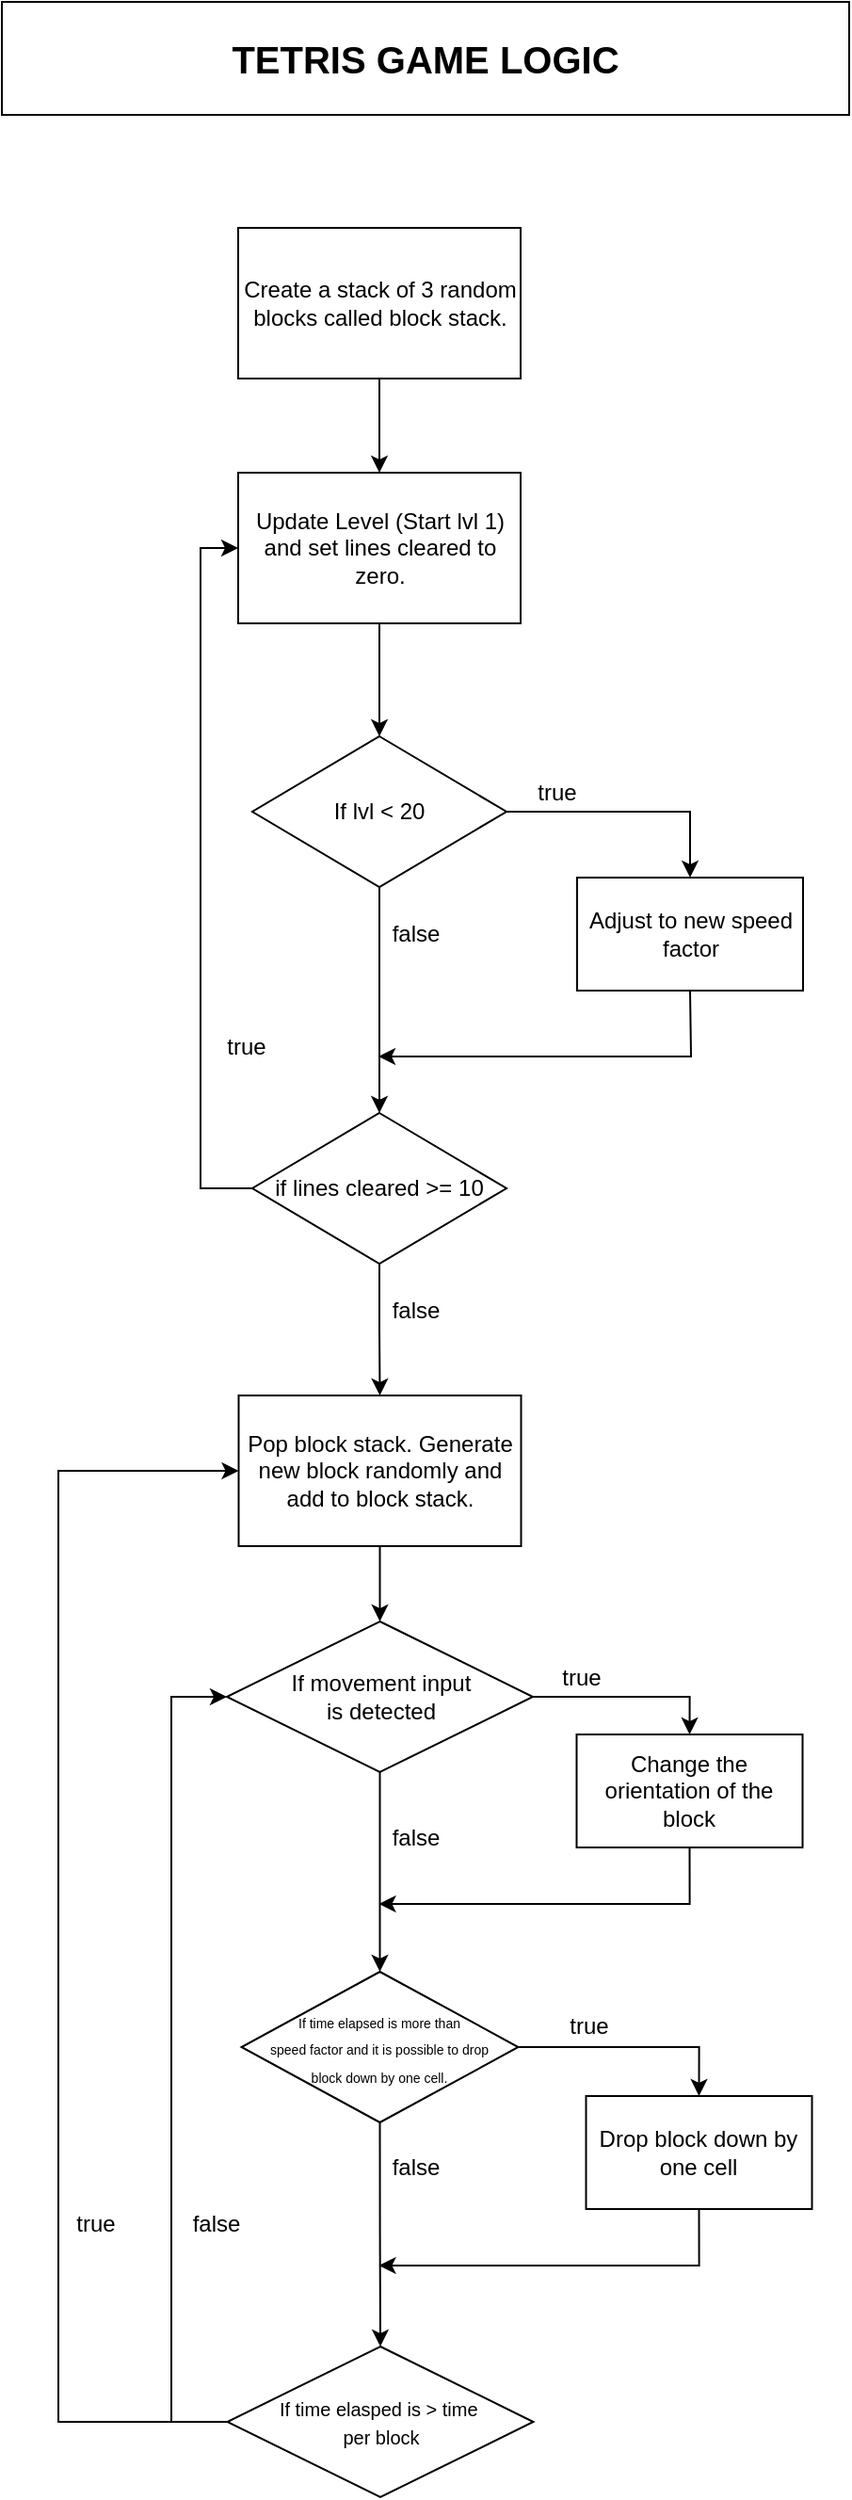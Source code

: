 <mxfile version="22.1.21" type="google">
  <diagram name="Page-1" id="4jWZn-IS9bFXkYtYQ4hD">
    <mxGraphModel grid="1" page="1" gridSize="10" guides="1" tooltips="1" connect="1" arrows="1" fold="1" pageScale="1" pageWidth="850" pageHeight="1400" math="0" shadow="0">
      <root>
        <mxCell id="0" />
        <mxCell id="1" parent="0" />
        <mxCell id="bFoNlKLa_pDC-fMW51fo-2" value="&lt;b&gt;&lt;font style=&quot;font-size: 20px;&quot;&gt;TETRIS GAME LOGIC&lt;/font&gt;&lt;/b&gt;" style="rounded=0;whiteSpace=wrap;html=1;" vertex="1" parent="1">
          <mxGeometry x="200" y="40" width="450" height="60" as="geometry" />
        </mxCell>
        <mxCell id="5ZTN5Qwvx3IPfLUutRfG-39" value="" style="group" connectable="0" vertex="1" parent="1">
          <mxGeometry x="220" y="160" width="410.25" height="1205" as="geometry" />
        </mxCell>
        <mxCell id="bFoNlKLa_pDC-fMW51fo-1" value="Update Level (Start lvl 1)&lt;br&gt;and set lines cleared to zero." style="rounded=0;whiteSpace=wrap;html=1;" vertex="1" parent="5ZTN5Qwvx3IPfLUutRfG-39">
          <mxGeometry x="105.5" y="130" width="150" height="80" as="geometry" />
        </mxCell>
        <mxCell id="bFoNlKLa_pDC-fMW51fo-3" value="" style="endArrow=classic;html=1;rounded=0;exitX=0.5;exitY=1;exitDx=0;exitDy=0;entryX=0.5;entryY=0;entryDx=0;entryDy=0;" edge="1" parent="5ZTN5Qwvx3IPfLUutRfG-39" source="bFoNlKLa_pDC-fMW51fo-1" target="bFoNlKLa_pDC-fMW51fo-23">
          <mxGeometry width="50" height="50" relative="1" as="geometry">
            <mxPoint x="150.5" y="300" as="sourcePoint" />
            <mxPoint x="180.5" y="270" as="targetPoint" />
          </mxGeometry>
        </mxCell>
        <mxCell id="bFoNlKLa_pDC-fMW51fo-12" style="edgeStyle=orthogonalEdgeStyle;rounded=0;orthogonalLoop=1;jettySize=auto;html=1;exitX=0.5;exitY=1;exitDx=0;exitDy=0;entryX=0.5;entryY=0;entryDx=0;entryDy=0;" edge="1" parent="5ZTN5Qwvx3IPfLUutRfG-39" source="bFoNlKLa_pDC-fMW51fo-11" target="bFoNlKLa_pDC-fMW51fo-1">
          <mxGeometry relative="1" as="geometry" />
        </mxCell>
        <mxCell id="bFoNlKLa_pDC-fMW51fo-11" value="Create a stack of 3 random blocks called block stack." style="rounded=0;whiteSpace=wrap;html=1;" vertex="1" parent="5ZTN5Qwvx3IPfLUutRfG-39">
          <mxGeometry x="105.5" width="150" height="80" as="geometry" />
        </mxCell>
        <mxCell id="bFoNlKLa_pDC-fMW51fo-23" value="If lvl &amp;lt; 20" style="rhombus;whiteSpace=wrap;html=1;" vertex="1" parent="5ZTN5Qwvx3IPfLUutRfG-39">
          <mxGeometry x="113" y="270" width="135" height="80" as="geometry" />
        </mxCell>
        <mxCell id="bFoNlKLa_pDC-fMW51fo-25" value="Adjust to new speed factor" style="rounded=0;whiteSpace=wrap;html=1;" vertex="1" parent="5ZTN5Qwvx3IPfLUutRfG-39">
          <mxGeometry x="285.5" y="345" width="120" height="60" as="geometry" />
        </mxCell>
        <mxCell id="bFoNlKLa_pDC-fMW51fo-24" style="edgeStyle=orthogonalEdgeStyle;rounded=0;orthogonalLoop=1;jettySize=auto;html=1;exitX=1;exitY=0.5;exitDx=0;exitDy=0;entryX=0.5;entryY=0;entryDx=0;entryDy=0;" edge="1" parent="5ZTN5Qwvx3IPfLUutRfG-39" source="bFoNlKLa_pDC-fMW51fo-23" target="bFoNlKLa_pDC-fMW51fo-25">
          <mxGeometry relative="1" as="geometry">
            <mxPoint x="415.5" y="320" as="targetPoint" />
          </mxGeometry>
        </mxCell>
        <mxCell id="bFoNlKLa_pDC-fMW51fo-28" value="" style="endArrow=classic;html=1;rounded=0;exitX=0.5;exitY=1;exitDx=0;exitDy=0;" edge="1" parent="5ZTN5Qwvx3IPfLUutRfG-39" source="bFoNlKLa_pDC-fMW51fo-25">
          <mxGeometry width="50" height="50" relative="1" as="geometry">
            <mxPoint x="340.5" y="405" as="sourcePoint" />
            <mxPoint x="180" y="440" as="targetPoint" />
            <Array as="points">
              <mxPoint x="346" y="440" />
            </Array>
          </mxGeometry>
        </mxCell>
        <mxCell id="5ZTN5Qwvx3IPfLUutRfG-19" value="true" style="text;html=1;strokeColor=none;fillColor=none;align=center;verticalAlign=middle;whiteSpace=wrap;rounded=0;" vertex="1" parent="5ZTN5Qwvx3IPfLUutRfG-39">
          <mxGeometry x="245" y="285" width="60" height="30" as="geometry" />
        </mxCell>
        <mxCell id="5ZTN5Qwvx3IPfLUutRfG-20" value="false" style="text;html=1;strokeColor=none;fillColor=none;align=center;verticalAlign=middle;whiteSpace=wrap;rounded=0;" vertex="1" parent="5ZTN5Qwvx3IPfLUutRfG-39">
          <mxGeometry x="170" y="360" width="60" height="30" as="geometry" />
        </mxCell>
        <mxCell id="5ZTN5Qwvx3IPfLUutRfG-31" style="edgeStyle=orthogonalEdgeStyle;rounded=0;orthogonalLoop=1;jettySize=auto;html=1;exitX=0;exitY=0.5;exitDx=0;exitDy=0;entryX=0;entryY=0.5;entryDx=0;entryDy=0;" edge="1" parent="5ZTN5Qwvx3IPfLUutRfG-39" source="5ZTN5Qwvx3IPfLUutRfG-30" target="bFoNlKLa_pDC-fMW51fo-1">
          <mxGeometry relative="1" as="geometry" />
        </mxCell>
        <mxCell id="5ZTN5Qwvx3IPfLUutRfG-30" value="if lines cleared &amp;gt;= 10" style="rhombus;whiteSpace=wrap;html=1;" vertex="1" parent="5ZTN5Qwvx3IPfLUutRfG-39">
          <mxGeometry x="113" y="470" width="135" height="80" as="geometry" />
        </mxCell>
        <mxCell id="bFoNlKLa_pDC-fMW51fo-26" style="edgeStyle=orthogonalEdgeStyle;rounded=0;orthogonalLoop=1;jettySize=auto;html=1;exitX=0.5;exitY=1;exitDx=0;exitDy=0;entryX=0.5;entryY=0;entryDx=0;entryDy=0;" edge="1" parent="5ZTN5Qwvx3IPfLUutRfG-39" source="bFoNlKLa_pDC-fMW51fo-23" target="5ZTN5Qwvx3IPfLUutRfG-30">
          <mxGeometry relative="1" as="geometry">
            <mxPoint x="180" y="460" as="targetPoint" />
          </mxGeometry>
        </mxCell>
        <mxCell id="5ZTN5Qwvx3IPfLUutRfG-32" value="true" style="text;html=1;strokeColor=none;fillColor=none;align=center;verticalAlign=middle;whiteSpace=wrap;rounded=0;" vertex="1" parent="5ZTN5Qwvx3IPfLUutRfG-39">
          <mxGeometry x="80" y="420" width="60" height="30" as="geometry" />
        </mxCell>
        <mxCell id="5ZTN5Qwvx3IPfLUutRfG-34" value="false" style="text;html=1;strokeColor=none;fillColor=none;align=center;verticalAlign=middle;whiteSpace=wrap;rounded=0;" vertex="1" parent="5ZTN5Qwvx3IPfLUutRfG-39">
          <mxGeometry x="170" y="560" width="60" height="30" as="geometry" />
        </mxCell>
        <mxCell id="bFoNlKLa_pDC-fMW51fo-21" value="If movement input&lt;br&gt;is detected" style="rhombus;whiteSpace=wrap;html=1;" vertex="1" parent="5ZTN5Qwvx3IPfLUutRfG-39">
          <mxGeometry x="99.5" y="740" width="162.5" height="80" as="geometry" />
        </mxCell>
        <mxCell id="5ZTN5Qwvx3IPfLUutRfG-13" style="edgeStyle=orthogonalEdgeStyle;rounded=0;orthogonalLoop=1;jettySize=auto;html=1;exitX=0.5;exitY=1;exitDx=0;exitDy=0;" edge="1" parent="5ZTN5Qwvx3IPfLUutRfG-39" source="5ZTN5Qwvx3IPfLUutRfG-2">
          <mxGeometry relative="1" as="geometry">
            <mxPoint x="180.25" y="890" as="targetPoint" />
            <Array as="points">
              <mxPoint x="345.25" y="890" />
            </Array>
          </mxGeometry>
        </mxCell>
        <mxCell id="5ZTN5Qwvx3IPfLUutRfG-2" value="Change the orientation of the block" style="rounded=0;whiteSpace=wrap;html=1;" vertex="1" parent="5ZTN5Qwvx3IPfLUutRfG-39">
          <mxGeometry x="285.25" y="800" width="120" height="60" as="geometry" />
        </mxCell>
        <mxCell id="5ZTN5Qwvx3IPfLUutRfG-10" style="edgeStyle=orthogonalEdgeStyle;rounded=0;orthogonalLoop=1;jettySize=auto;html=1;exitX=1;exitY=0.5;exitDx=0;exitDy=0;entryX=0.5;entryY=0;entryDx=0;entryDy=0;" edge="1" parent="5ZTN5Qwvx3IPfLUutRfG-39" source="bFoNlKLa_pDC-fMW51fo-21" target="5ZTN5Qwvx3IPfLUutRfG-2">
          <mxGeometry relative="1" as="geometry" />
        </mxCell>
        <mxCell id="5ZTN5Qwvx3IPfLUutRfG-7" value="&lt;font style=&quot;font-size: 7px;&quot;&gt;If time elapsed is more than &lt;br&gt;speed factor and it is possible to drop &lt;br&gt;block down by one cell.&lt;br&gt;&lt;/font&gt;" style="rhombus;whiteSpace=wrap;html=1;" vertex="1" parent="5ZTN5Qwvx3IPfLUutRfG-39">
          <mxGeometry x="107.25" y="926" width="147" height="80" as="geometry" />
        </mxCell>
        <mxCell id="5ZTN5Qwvx3IPfLUutRfG-11" style="edgeStyle=orthogonalEdgeStyle;rounded=0;orthogonalLoop=1;jettySize=auto;html=1;exitX=0.5;exitY=1;exitDx=0;exitDy=0;entryX=0.5;entryY=0;entryDx=0;entryDy=0;" edge="1" parent="5ZTN5Qwvx3IPfLUutRfG-39" source="bFoNlKLa_pDC-fMW51fo-21" target="5ZTN5Qwvx3IPfLUutRfG-7">
          <mxGeometry relative="1" as="geometry">
            <mxPoint x="180.25" y="940" as="targetPoint" />
          </mxGeometry>
        </mxCell>
        <mxCell id="5ZTN5Qwvx3IPfLUutRfG-9" style="edgeStyle=orthogonalEdgeStyle;rounded=0;orthogonalLoop=1;jettySize=auto;html=1;exitX=0.5;exitY=1;exitDx=0;exitDy=0;entryX=0.5;entryY=0;entryDx=0;entryDy=0;" edge="1" parent="5ZTN5Qwvx3IPfLUutRfG-39" source="5ZTN5Qwvx3IPfLUutRfG-8" target="bFoNlKLa_pDC-fMW51fo-21">
          <mxGeometry relative="1" as="geometry" />
        </mxCell>
        <mxCell id="5ZTN5Qwvx3IPfLUutRfG-8" value="Pop block stack. Generate new block randomly and add to block stack." style="rounded=0;whiteSpace=wrap;html=1;" vertex="1" parent="5ZTN5Qwvx3IPfLUutRfG-39">
          <mxGeometry x="105.75" y="620" width="150" height="80" as="geometry" />
        </mxCell>
        <mxCell id="5ZTN5Qwvx3IPfLUutRfG-33" style="edgeStyle=orthogonalEdgeStyle;rounded=0;orthogonalLoop=1;jettySize=auto;html=1;exitX=0.5;exitY=1;exitDx=0;exitDy=0;entryX=0.5;entryY=0;entryDx=0;entryDy=0;" edge="1" parent="5ZTN5Qwvx3IPfLUutRfG-39" source="5ZTN5Qwvx3IPfLUutRfG-30" target="5ZTN5Qwvx3IPfLUutRfG-8">
          <mxGeometry relative="1" as="geometry" />
        </mxCell>
        <mxCell id="5ZTN5Qwvx3IPfLUutRfG-35" style="edgeStyle=orthogonalEdgeStyle;rounded=0;orthogonalLoop=1;jettySize=auto;html=1;exitX=0;exitY=0.5;exitDx=0;exitDy=0;entryX=0;entryY=0.5;entryDx=0;entryDy=0;" edge="1" parent="5ZTN5Qwvx3IPfLUutRfG-39" source="5ZTN5Qwvx3IPfLUutRfG-18" target="5ZTN5Qwvx3IPfLUutRfG-8">
          <mxGeometry relative="1" as="geometry">
            <Array as="points">
              <mxPoint x="10" y="1165" />
              <mxPoint x="10" y="660" />
            </Array>
          </mxGeometry>
        </mxCell>
        <mxCell id="5ZTN5Qwvx3IPfLUutRfG-37" style="edgeStyle=orthogonalEdgeStyle;rounded=0;orthogonalLoop=1;jettySize=auto;html=1;exitX=0;exitY=0.5;exitDx=0;exitDy=0;entryX=0;entryY=0.5;entryDx=0;entryDy=0;" edge="1" parent="5ZTN5Qwvx3IPfLUutRfG-39" source="5ZTN5Qwvx3IPfLUutRfG-18" target="bFoNlKLa_pDC-fMW51fo-21">
          <mxGeometry relative="1" as="geometry">
            <Array as="points">
              <mxPoint x="70" y="1165" />
              <mxPoint x="70" y="780" />
            </Array>
          </mxGeometry>
        </mxCell>
        <mxCell id="5ZTN5Qwvx3IPfLUutRfG-18" value="&lt;font style=&quot;font-size: 10px;&quot;&gt;If time elasped is &amp;gt; time&amp;nbsp;&lt;br&gt;per block&lt;/font&gt;" style="rhombus;whiteSpace=wrap;html=1;" vertex="1" parent="5ZTN5Qwvx3IPfLUutRfG-39">
          <mxGeometry x="99.75" y="1125" width="162.5" height="80" as="geometry" />
        </mxCell>
        <mxCell id="5ZTN5Qwvx3IPfLUutRfG-17" style="edgeStyle=orthogonalEdgeStyle;rounded=0;orthogonalLoop=1;jettySize=auto;html=1;exitX=0.5;exitY=1;exitDx=0;exitDy=0;entryX=0.5;entryY=0;entryDx=0;entryDy=0;" edge="1" parent="5ZTN5Qwvx3IPfLUutRfG-39" source="5ZTN5Qwvx3IPfLUutRfG-7" target="5ZTN5Qwvx3IPfLUutRfG-18">
          <mxGeometry relative="1" as="geometry">
            <mxPoint x="180.603" y="1080" as="targetPoint" />
          </mxGeometry>
        </mxCell>
        <mxCell id="5ZTN5Qwvx3IPfLUutRfG-21" value="true" style="text;html=1;strokeColor=none;fillColor=none;align=center;verticalAlign=middle;whiteSpace=wrap;rounded=0;" vertex="1" parent="5ZTN5Qwvx3IPfLUutRfG-39">
          <mxGeometry x="258" y="755" width="60" height="30" as="geometry" />
        </mxCell>
        <mxCell id="5ZTN5Qwvx3IPfLUutRfG-22" value="false" style="text;html=1;strokeColor=none;fillColor=none;align=center;verticalAlign=middle;whiteSpace=wrap;rounded=0;" vertex="1" parent="5ZTN5Qwvx3IPfLUutRfG-39">
          <mxGeometry x="170.25" y="840" width="60" height="30" as="geometry" />
        </mxCell>
        <mxCell id="5ZTN5Qwvx3IPfLUutRfG-23" value="Drop block down by one cell" style="rounded=0;whiteSpace=wrap;html=1;" vertex="1" parent="5ZTN5Qwvx3IPfLUutRfG-39">
          <mxGeometry x="290.25" y="992" width="120" height="60" as="geometry" />
        </mxCell>
        <mxCell id="5ZTN5Qwvx3IPfLUutRfG-24" style="edgeStyle=orthogonalEdgeStyle;rounded=0;orthogonalLoop=1;jettySize=auto;html=1;exitX=1;exitY=0.5;exitDx=0;exitDy=0;entryX=0.5;entryY=0;entryDx=0;entryDy=0;" edge="1" parent="5ZTN5Qwvx3IPfLUutRfG-39" source="5ZTN5Qwvx3IPfLUutRfG-7" target="5ZTN5Qwvx3IPfLUutRfG-23">
          <mxGeometry relative="1" as="geometry" />
        </mxCell>
        <mxCell id="5ZTN5Qwvx3IPfLUutRfG-25" value="true" style="text;html=1;strokeColor=none;fillColor=none;align=center;verticalAlign=middle;whiteSpace=wrap;rounded=0;" vertex="1" parent="5ZTN5Qwvx3IPfLUutRfG-39">
          <mxGeometry x="262" y="940" width="60" height="30" as="geometry" />
        </mxCell>
        <mxCell id="5ZTN5Qwvx3IPfLUutRfG-26" value="false" style="text;html=1;strokeColor=none;fillColor=none;align=center;verticalAlign=middle;whiteSpace=wrap;rounded=0;" vertex="1" parent="5ZTN5Qwvx3IPfLUutRfG-39">
          <mxGeometry x="170.25" y="1015" width="60" height="30" as="geometry" />
        </mxCell>
        <mxCell id="5ZTN5Qwvx3IPfLUutRfG-28" style="edgeStyle=orthogonalEdgeStyle;rounded=0;orthogonalLoop=1;jettySize=auto;html=1;exitX=0.5;exitY=1;exitDx=0;exitDy=0;" edge="1" parent="5ZTN5Qwvx3IPfLUutRfG-39" source="5ZTN5Qwvx3IPfLUutRfG-23">
          <mxGeometry relative="1" as="geometry">
            <mxPoint x="180.25" y="1082" as="targetPoint" />
            <mxPoint x="370.25" y="1082" as="sourcePoint" />
            <Array as="points">
              <mxPoint x="350.25" y="1082" />
            </Array>
          </mxGeometry>
        </mxCell>
        <mxCell id="5ZTN5Qwvx3IPfLUutRfG-36" value="true" style="text;html=1;strokeColor=none;fillColor=none;align=center;verticalAlign=middle;whiteSpace=wrap;rounded=0;" vertex="1" parent="5ZTN5Qwvx3IPfLUutRfG-39">
          <mxGeometry y="1045" width="60" height="30" as="geometry" />
        </mxCell>
        <mxCell id="5ZTN5Qwvx3IPfLUutRfG-38" value="false" style="text;html=1;strokeColor=none;fillColor=none;align=center;verticalAlign=middle;whiteSpace=wrap;rounded=0;" vertex="1" parent="5ZTN5Qwvx3IPfLUutRfG-39">
          <mxGeometry x="64" y="1045" width="60" height="30" as="geometry" />
        </mxCell>
      </root>
    </mxGraphModel>
  </diagram>
</mxfile>
